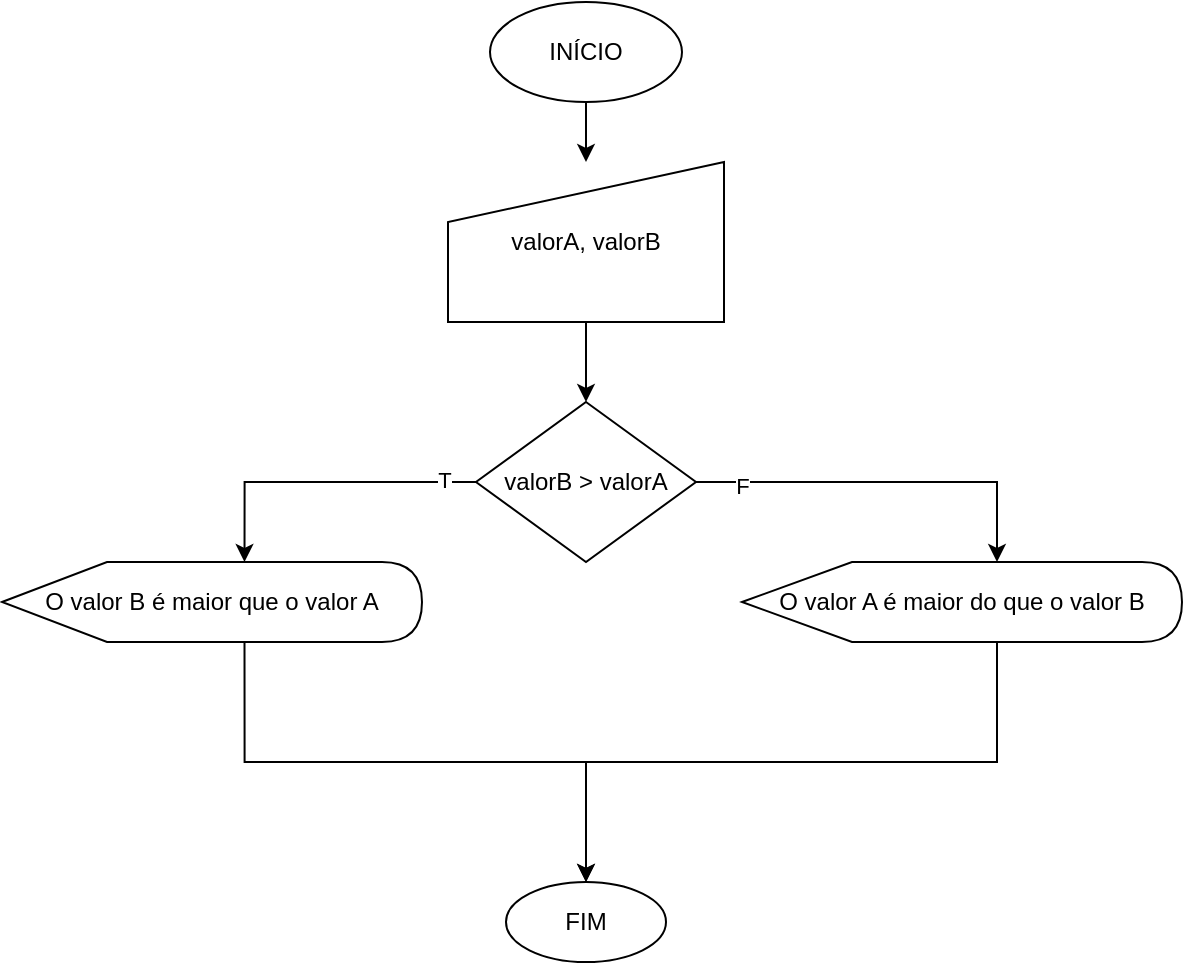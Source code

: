 <mxfile version="24.0.1" type="onedrive" pages="5">
  <diagram name="Ex01" id="ompJPNUv6Yj0cxkzzG8E">
    <mxGraphModel grid="1" page="1" gridSize="10" guides="1" tooltips="1" connect="1" arrows="1" fold="1" pageScale="1" pageWidth="827" pageHeight="1169" math="0" shadow="0">
      <root>
        <mxCell id="0" />
        <mxCell id="1" parent="0" />
        <mxCell id="v1SzRNTXNM5yOrIAD2SE-3" value="" style="edgeStyle=orthogonalEdgeStyle;rounded=0;orthogonalLoop=1;jettySize=auto;html=1;" edge="1" parent="1" source="v1SzRNTXNM5yOrIAD2SE-1" target="v1SzRNTXNM5yOrIAD2SE-2">
          <mxGeometry relative="1" as="geometry" />
        </mxCell>
        <mxCell id="v1SzRNTXNM5yOrIAD2SE-1" value="INÍCIO" style="ellipse;whiteSpace=wrap;html=1;" vertex="1" parent="1">
          <mxGeometry x="354" y="120" width="96" height="50" as="geometry" />
        </mxCell>
        <mxCell id="v1SzRNTXNM5yOrIAD2SE-5" value="" style="edgeStyle=orthogonalEdgeStyle;rounded=0;orthogonalLoop=1;jettySize=auto;html=1;" edge="1" parent="1" source="v1SzRNTXNM5yOrIAD2SE-2" target="v1SzRNTXNM5yOrIAD2SE-4">
          <mxGeometry relative="1" as="geometry" />
        </mxCell>
        <mxCell id="v1SzRNTXNM5yOrIAD2SE-2" value="valorA, valorB" style="shape=manualInput;whiteSpace=wrap;html=1;" vertex="1" parent="1">
          <mxGeometry x="333" y="200" width="138" height="80" as="geometry" />
        </mxCell>
        <mxCell id="v1SzRNTXNM5yOrIAD2SE-4" value="valorB &amp;gt; valorA" style="rhombus;whiteSpace=wrap;html=1;" vertex="1" parent="1">
          <mxGeometry x="347" y="320" width="110" height="80" as="geometry" />
        </mxCell>
        <mxCell id="v1SzRNTXNM5yOrIAD2SE-14" style="edgeStyle=orthogonalEdgeStyle;rounded=0;orthogonalLoop=1;jettySize=auto;html=1;entryX=0.5;entryY=0;entryDx=0;entryDy=0;exitX=0;exitY=0;exitDx=121.25;exitDy=40;exitPerimeter=0;" edge="1" parent="1" source="v1SzRNTXNM5yOrIAD2SE-6" target="v1SzRNTXNM5yOrIAD2SE-13">
          <mxGeometry relative="1" as="geometry" />
        </mxCell>
        <mxCell id="v1SzRNTXNM5yOrIAD2SE-6" value="O valor B é maior que o valor A" style="shape=display;whiteSpace=wrap;html=1;" vertex="1" parent="1">
          <mxGeometry x="110" y="400" width="210" height="40" as="geometry" />
        </mxCell>
        <mxCell id="v1SzRNTXNM5yOrIAD2SE-7" style="edgeStyle=orthogonalEdgeStyle;rounded=0;orthogonalLoop=1;jettySize=auto;html=1;entryX=0;entryY=0;entryDx=121.25;entryDy=0;entryPerimeter=0;" edge="1" parent="1" source="v1SzRNTXNM5yOrIAD2SE-4" target="v1SzRNTXNM5yOrIAD2SE-6">
          <mxGeometry relative="1" as="geometry" />
        </mxCell>
        <mxCell id="v1SzRNTXNM5yOrIAD2SE-10" value="T" style="edgeLabel;html=1;align=center;verticalAlign=middle;resizable=0;points=[];" connectable="0" vertex="1" parent="v1SzRNTXNM5yOrIAD2SE-7">
          <mxGeometry x="-0.788" y="-1" relative="1" as="geometry">
            <mxPoint as="offset" />
          </mxGeometry>
        </mxCell>
        <mxCell id="v1SzRNTXNM5yOrIAD2SE-15" style="edgeStyle=orthogonalEdgeStyle;rounded=0;orthogonalLoop=1;jettySize=auto;html=1;entryX=0.5;entryY=0;entryDx=0;entryDy=0;exitX=0;exitY=0;exitDx=127.5;exitDy=40;exitPerimeter=0;" edge="1" parent="1" source="v1SzRNTXNM5yOrIAD2SE-8" target="v1SzRNTXNM5yOrIAD2SE-13">
          <mxGeometry relative="1" as="geometry" />
        </mxCell>
        <mxCell id="v1SzRNTXNM5yOrIAD2SE-8" value="O valor A é maior do que o valor B" style="shape=display;whiteSpace=wrap;html=1;" vertex="1" parent="1">
          <mxGeometry x="480" y="400" width="220" height="40" as="geometry" />
        </mxCell>
        <mxCell id="v1SzRNTXNM5yOrIAD2SE-9" style="edgeStyle=orthogonalEdgeStyle;rounded=0;orthogonalLoop=1;jettySize=auto;html=1;entryX=0;entryY=0;entryDx=127.5;entryDy=0;entryPerimeter=0;" edge="1" parent="1" source="v1SzRNTXNM5yOrIAD2SE-4" target="v1SzRNTXNM5yOrIAD2SE-8">
          <mxGeometry relative="1" as="geometry" />
        </mxCell>
        <mxCell id="v1SzRNTXNM5yOrIAD2SE-11" value="F" style="edgeLabel;html=1;align=center;verticalAlign=middle;resizable=0;points=[];" connectable="0" vertex="1" parent="v1SzRNTXNM5yOrIAD2SE-9">
          <mxGeometry x="-0.763" y="-2" relative="1" as="geometry">
            <mxPoint as="offset" />
          </mxGeometry>
        </mxCell>
        <mxCell id="v1SzRNTXNM5yOrIAD2SE-13" value="FIM" style="ellipse;whiteSpace=wrap;html=1;" vertex="1" parent="1">
          <mxGeometry x="362" y="560" width="80" height="40" as="geometry" />
        </mxCell>
      </root>
    </mxGraphModel>
  </diagram>
  <diagram id="DvIzqlU8X6ACfhX54A7f" name="Ex02">
    <mxGraphModel grid="1" page="1" gridSize="10" guides="1" tooltips="1" connect="1" arrows="1" fold="1" pageScale="1" pageWidth="827" pageHeight="1169" math="0" shadow="0">
      <root>
        <mxCell id="0" />
        <mxCell id="1" parent="0" />
        <mxCell id="YdrAUMELVdh00fZk9ouQ-3" value="" style="edgeStyle=orthogonalEdgeStyle;rounded=0;orthogonalLoop=1;jettySize=auto;html=1;" edge="1" parent="1" source="YdrAUMELVdh00fZk9ouQ-1" target="YdrAUMELVdh00fZk9ouQ-2">
          <mxGeometry relative="1" as="geometry" />
        </mxCell>
        <mxCell id="YdrAUMELVdh00fZk9ouQ-1" value="INÍCIO" style="ellipse;whiteSpace=wrap;html=1;" vertex="1" parent="1">
          <mxGeometry x="380" y="70" width="120" height="60" as="geometry" />
        </mxCell>
        <mxCell id="YdrAUMELVdh00fZk9ouQ-5" value="" style="edgeStyle=orthogonalEdgeStyle;rounded=0;orthogonalLoop=1;jettySize=auto;html=1;" edge="1" parent="1" source="YdrAUMELVdh00fZk9ouQ-2" target="YdrAUMELVdh00fZk9ouQ-4">
          <mxGeometry relative="1" as="geometry" />
        </mxCell>
        <mxCell id="YdrAUMELVdh00fZk9ouQ-2" value="valorA, valorB" style="shape=manualInput;whiteSpace=wrap;html=1;" vertex="1" parent="1">
          <mxGeometry x="385" y="170" width="110" height="70" as="geometry" />
        </mxCell>
        <mxCell id="U0UVAD2ChJxNcUK-KdUf-2" style="edgeStyle=orthogonalEdgeStyle;rounded=0;orthogonalLoop=1;jettySize=auto;html=1;entryX=0.5;entryY=0;entryDx=0;entryDy=0;" edge="1" parent="1" source="YdrAUMELVdh00fZk9ouQ-4" target="U0UVAD2ChJxNcUK-KdUf-1">
          <mxGeometry relative="1" as="geometry" />
        </mxCell>
        <mxCell id="U0UVAD2ChJxNcUK-KdUf-3" value="T" style="edgeLabel;html=1;align=center;verticalAlign=middle;resizable=0;points=[];" connectable="0" vertex="1" parent="U0UVAD2ChJxNcUK-KdUf-2">
          <mxGeometry x="-0.618" relative="1" as="geometry">
            <mxPoint x="15" as="offset" />
          </mxGeometry>
        </mxCell>
        <mxCell id="YdrAUMELVdh00fZk9ouQ-4" value="valorB % 3 == 0" style="rhombus;whiteSpace=wrap;html=1;" vertex="1" parent="1">
          <mxGeometry x="380" y="270" width="120" height="80" as="geometry" />
        </mxCell>
        <mxCell id="U0UVAD2ChJxNcUK-KdUf-6" value="" style="edgeStyle=orthogonalEdgeStyle;rounded=0;orthogonalLoop=1;jettySize=auto;html=1;" edge="1" parent="1" source="U0UVAD2ChJxNcUK-KdUf-1" target="U0UVAD2ChJxNcUK-KdUf-5">
          <mxGeometry relative="1" as="geometry" />
        </mxCell>
        <mxCell id="U0UVAD2ChJxNcUK-KdUf-1" value="soma = valorA + valorB" style="whiteSpace=wrap;html=1;" vertex="1" parent="1">
          <mxGeometry x="240" y="360" width="130" height="60" as="geometry" />
        </mxCell>
        <mxCell id="U0UVAD2ChJxNcUK-KdUf-8" value="" style="edgeStyle=orthogonalEdgeStyle;rounded=0;orthogonalLoop=1;jettySize=auto;html=1;" edge="1" parent="1" source="U0UVAD2ChJxNcUK-KdUf-5" target="U0UVAD2ChJxNcUK-KdUf-7">
          <mxGeometry relative="1" as="geometry" />
        </mxCell>
        <mxCell id="U0UVAD2ChJxNcUK-KdUf-5" value="soma" style="shape=display;whiteSpace=wrap;html=1;" vertex="1" parent="1">
          <mxGeometry x="265" y="460" width="80" height="40" as="geometry" />
        </mxCell>
        <mxCell id="U0UVAD2ChJxNcUK-KdUf-7" value="FIM" style="ellipse;whiteSpace=wrap;html=1;" vertex="1" parent="1">
          <mxGeometry x="392" y="510" width="96" height="40" as="geometry" />
        </mxCell>
        <mxCell id="U0UVAD2ChJxNcUK-KdUf-13" style="edgeStyle=orthogonalEdgeStyle;rounded=0;orthogonalLoop=1;jettySize=auto;html=1;entryX=0.5;entryY=0;entryDx=0;entryDy=0;exitX=0;exitY=0;exitDx=96.25;exitDy=40;exitPerimeter=0;" edge="1" parent="1" source="U0UVAD2ChJxNcUK-KdUf-10" target="U0UVAD2ChJxNcUK-KdUf-7">
          <mxGeometry relative="1" as="geometry">
            <Array as="points">
              <mxPoint x="606" y="480" />
              <mxPoint x="440" y="480" />
            </Array>
          </mxGeometry>
        </mxCell>
        <mxCell id="U0UVAD2ChJxNcUK-KdUf-10" value="Não é uma entrada válida" style="shape=display;whiteSpace=wrap;html=1;" vertex="1" parent="1">
          <mxGeometry x="510" y="370" width="170" height="40" as="geometry" />
        </mxCell>
        <mxCell id="U0UVAD2ChJxNcUK-KdUf-12" style="edgeStyle=orthogonalEdgeStyle;rounded=0;orthogonalLoop=1;jettySize=auto;html=1;entryX=0;entryY=0;entryDx=96.25;entryDy=0;entryPerimeter=0;" edge="1" parent="1" source="YdrAUMELVdh00fZk9ouQ-4" target="U0UVAD2ChJxNcUK-KdUf-10">
          <mxGeometry relative="1" as="geometry" />
        </mxCell>
        <mxCell id="U0UVAD2ChJxNcUK-KdUf-14" value="F" style="edgeLabel;html=1;align=center;verticalAlign=middle;resizable=0;points=[];" connectable="0" vertex="1" parent="U0UVAD2ChJxNcUK-KdUf-12">
          <mxGeometry x="-0.791" y="2" relative="1" as="geometry">
            <mxPoint y="2" as="offset" />
          </mxGeometry>
        </mxCell>
      </root>
    </mxGraphModel>
  </diagram>
  <diagram id="QwgpX0HgZD3S9FcMll1R" name="Ex04">
    <mxGraphModel grid="1" page="1" gridSize="10" guides="1" tooltips="1" connect="1" arrows="1" fold="1" pageScale="1" pageWidth="827" pageHeight="1169" math="0" shadow="0">
      <root>
        <mxCell id="0" />
        <mxCell id="1" parent="0" />
        <mxCell id="NhromhWkj4c4R5MLrM26-3" value="" style="edgeStyle=orthogonalEdgeStyle;rounded=0;orthogonalLoop=1;jettySize=auto;html=1;" edge="1" parent="1" source="NhromhWkj4c4R5MLrM26-1" target="NhromhWkj4c4R5MLrM26-2">
          <mxGeometry relative="1" as="geometry" />
        </mxCell>
        <mxCell id="NhromhWkj4c4R5MLrM26-1" value="INÍCIO" style="ellipse;whiteSpace=wrap;html=1;" vertex="1" parent="1">
          <mxGeometry x="310" y="120" width="100" height="50" as="geometry" />
        </mxCell>
        <mxCell id="NhromhWkj4c4R5MLrM26-5" value="" style="edgeStyle=orthogonalEdgeStyle;rounded=0;orthogonalLoop=1;jettySize=auto;html=1;" edge="1" parent="1" source="NhromhWkj4c4R5MLrM26-2" target="NhromhWkj4c4R5MLrM26-4">
          <mxGeometry relative="1" as="geometry" />
        </mxCell>
        <mxCell id="NhromhWkj4c4R5MLrM26-2" value="A, B, C" style="shape=manualInput;whiteSpace=wrap;html=1;" vertex="1" parent="1">
          <mxGeometry x="320" y="200" width="80" height="70" as="geometry" />
        </mxCell>
        <mxCell id="NhromhWkj4c4R5MLrM26-7" style="edgeStyle=orthogonalEdgeStyle;rounded=0;orthogonalLoop=1;jettySize=auto;html=1;" edge="1" parent="1" source="NhromhWkj4c4R5MLrM26-4" target="NhromhWkj4c4R5MLrM26-6">
          <mxGeometry relative="1" as="geometry" />
        </mxCell>
        <mxCell id="NhromhWkj4c4R5MLrM26-4" value="delta = B**2 - 4 * a * c" style="whiteSpace=wrap;html=1;" vertex="1" parent="1">
          <mxGeometry x="295" y="300" width="130" height="40" as="geometry" />
        </mxCell>
        <mxCell id="NhromhWkj4c4R5MLrM26-12" style="edgeStyle=orthogonalEdgeStyle;rounded=0;orthogonalLoop=1;jettySize=auto;html=1;entryX=0.5;entryY=0;entryDx=0;entryDy=0;" edge="1" parent="1" source="NhromhWkj4c4R5MLrM26-6" target="NhromhWkj4c4R5MLrM26-11">
          <mxGeometry relative="1" as="geometry" />
        </mxCell>
        <mxCell id="NhromhWkj4c4R5MLrM26-13" value="T" style="edgeLabel;html=1;align=center;verticalAlign=middle;resizable=0;points=[];" connectable="0" vertex="1" parent="NhromhWkj4c4R5MLrM26-12">
          <mxGeometry x="-0.741" y="-1" relative="1" as="geometry">
            <mxPoint as="offset" />
          </mxGeometry>
        </mxCell>
        <mxCell id="NhromhWkj4c4R5MLrM26-6" value="delta &amp;gt;= 0 ?" style="rhombus;whiteSpace=wrap;html=1;" vertex="1" parent="1">
          <mxGeometry x="320" y="370" width="80" height="50" as="geometry" />
        </mxCell>
        <mxCell id="NhromhWkj4c4R5MLrM26-17" style="edgeStyle=orthogonalEdgeStyle;rounded=0;orthogonalLoop=1;jettySize=auto;html=1;entryX=0.5;entryY=0;entryDx=0;entryDy=0;exitX=0;exitY=0;exitDx=50;exitDy=50;exitPerimeter=0;" edge="1" parent="1" source="NhromhWkj4c4R5MLrM26-8" target="NhromhWkj4c4R5MLrM26-16">
          <mxGeometry relative="1" as="geometry">
            <Array as="points">
              <mxPoint x="210" y="590" />
              <mxPoint x="400" y="590" />
            </Array>
          </mxGeometry>
        </mxCell>
        <mxCell id="NhromhWkj4c4R5MLrM26-8" value="Não existem raízes reais." style="shape=display;whiteSpace=wrap;html=1;" vertex="1" parent="1">
          <mxGeometry x="160" y="440" width="100" height="50" as="geometry" />
        </mxCell>
        <mxCell id="NhromhWkj4c4R5MLrM26-9" style="edgeStyle=orthogonalEdgeStyle;rounded=0;orthogonalLoop=1;jettySize=auto;html=1;entryX=0;entryY=0;entryDx=40;entryDy=0;entryPerimeter=0;" edge="1" parent="1" source="NhromhWkj4c4R5MLrM26-6" target="NhromhWkj4c4R5MLrM26-8">
          <mxGeometry relative="1" as="geometry" />
        </mxCell>
        <mxCell id="NhromhWkj4c4R5MLrM26-10" value="F" style="edgeLabel;html=1;align=center;verticalAlign=middle;resizable=0;points=[];fontStyle=0" connectable="0" vertex="1" parent="NhromhWkj4c4R5MLrM26-9">
          <mxGeometry x="-0.866" y="1" relative="1" as="geometry">
            <mxPoint as="offset" />
          </mxGeometry>
        </mxCell>
        <mxCell id="NhromhWkj4c4R5MLrM26-11" value="raiz1 = (-b + raiz(delta)) / (2 * a)&lt;div&gt;&lt;br&gt;&lt;/div&gt;&lt;div&gt;raiz2 = (-b - raiz(delta)) / (2 * a)&lt;br&gt;&lt;/div&gt;" style="whiteSpace=wrap;html=1;" vertex="1" parent="1">
          <mxGeometry x="450" y="430" width="190" height="60" as="geometry" />
        </mxCell>
        <mxCell id="NhromhWkj4c4R5MLrM26-18" style="edgeStyle=orthogonalEdgeStyle;rounded=0;orthogonalLoop=1;jettySize=auto;html=1;entryX=0.5;entryY=0;entryDx=0;entryDy=0;exitX=0;exitY=0;exitDx=50;exitDy=50;exitPerimeter=0;" edge="1" parent="1" source="NhromhWkj4c4R5MLrM26-14" target="NhromhWkj4c4R5MLrM26-16">
          <mxGeometry relative="1" as="geometry" />
        </mxCell>
        <mxCell id="NhromhWkj4c4R5MLrM26-14" value="As raízes são &lt;b&gt;raiz1&lt;/b&gt;&amp;nbsp;e &lt;b&gt;raiz2&lt;/b&gt;." style="shape=display;whiteSpace=wrap;html=1;" vertex="1" parent="1">
          <mxGeometry x="495" y="520" width="100" height="50" as="geometry" />
        </mxCell>
        <mxCell id="NhromhWkj4c4R5MLrM26-15" style="edgeStyle=orthogonalEdgeStyle;rounded=0;orthogonalLoop=1;jettySize=auto;html=1;entryX=0;entryY=0;entryDx=50;entryDy=0;entryPerimeter=0;" edge="1" parent="1" source="NhromhWkj4c4R5MLrM26-11" target="NhromhWkj4c4R5MLrM26-14">
          <mxGeometry relative="1" as="geometry" />
        </mxCell>
        <mxCell id="NhromhWkj4c4R5MLrM26-16" value="FIM" style="ellipse;whiteSpace=wrap;html=1;" vertex="1" parent="1">
          <mxGeometry x="350" y="610" width="100" height="50" as="geometry" />
        </mxCell>
      </root>
    </mxGraphModel>
  </diagram>
  <diagram id="Jg9aXhfIFhbznWPOZfGf" name="Ex05">
    <mxGraphModel grid="1" page="1" gridSize="10" guides="1" tooltips="1" connect="1" arrows="1" fold="1" pageScale="1" pageWidth="827" pageHeight="1169" math="0" shadow="0">
      <root>
        <mxCell id="0" />
        <mxCell id="1" parent="0" />
        <mxCell id="fZ5UGnfmdEAfMLnaU3eY-3" value="" style="edgeStyle=orthogonalEdgeStyle;rounded=0;orthogonalLoop=1;jettySize=auto;html=1;" edge="1" parent="1" source="fZ5UGnfmdEAfMLnaU3eY-1" target="fZ5UGnfmdEAfMLnaU3eY-2">
          <mxGeometry relative="1" as="geometry" />
        </mxCell>
        <mxCell id="fZ5UGnfmdEAfMLnaU3eY-1" value="INÍCIO" style="ellipse;whiteSpace=wrap;html=1;" vertex="1" parent="1">
          <mxGeometry x="359" y="130" width="110" height="60" as="geometry" />
        </mxCell>
        <mxCell id="fZ5UGnfmdEAfMLnaU3eY-7" value="" style="edgeStyle=orthogonalEdgeStyle;rounded=0;orthogonalLoop=1;jettySize=auto;html=1;" edge="1" parent="1" source="fZ5UGnfmdEAfMLnaU3eY-2" target="fZ5UGnfmdEAfMLnaU3eY-6">
          <mxGeometry relative="1" as="geometry" />
        </mxCell>
        <mxCell id="fZ5UGnfmdEAfMLnaU3eY-2" value="idade" style="shape=manualInput;whiteSpace=wrap;html=1;" vertex="1" parent="1">
          <mxGeometry x="374" y="220" width="80" height="60" as="geometry" />
        </mxCell>
        <mxCell id="fZ5UGnfmdEAfMLnaU3eY-9" style="edgeStyle=orthogonalEdgeStyle;rounded=0;orthogonalLoop=1;jettySize=auto;html=1;entryX=0;entryY=0;entryDx=74.375;entryDy=0;entryPerimeter=0;exitX=0;exitY=0.5;exitDx=0;exitDy=0;" edge="1" parent="1" source="fZ5UGnfmdEAfMLnaU3eY-6" target="fZ5UGnfmdEAfMLnaU3eY-11">
          <mxGeometry relative="1" as="geometry">
            <mxPoint x="310" y="400" as="targetPoint" />
          </mxGeometry>
        </mxCell>
        <mxCell id="fZ5UGnfmdEAfMLnaU3eY-10" value="T" style="edgeLabel;html=1;align=center;verticalAlign=middle;resizable=0;points=[];" connectable="0" vertex="1" parent="fZ5UGnfmdEAfMLnaU3eY-9">
          <mxGeometry x="-0.732" relative="1" as="geometry">
            <mxPoint as="offset" />
          </mxGeometry>
        </mxCell>
        <mxCell id="fZ5UGnfmdEAfMLnaU3eY-13" style="edgeStyle=orthogonalEdgeStyle;rounded=0;orthogonalLoop=1;jettySize=auto;html=1;entryX=0.5;entryY=0;entryDx=0;entryDy=0;" edge="1" parent="1" source="fZ5UGnfmdEAfMLnaU3eY-6" target="fZ5UGnfmdEAfMLnaU3eY-12">
          <mxGeometry relative="1" as="geometry" />
        </mxCell>
        <mxCell id="fZ5UGnfmdEAfMLnaU3eY-14" value="F" style="edgeLabel;html=1;align=center;verticalAlign=middle;resizable=0;points=[];" connectable="0" vertex="1" parent="fZ5UGnfmdEAfMLnaU3eY-13">
          <mxGeometry x="-0.719" y="3" relative="1" as="geometry">
            <mxPoint x="-3" y="3" as="offset" />
          </mxGeometry>
        </mxCell>
        <mxCell id="fZ5UGnfmdEAfMLnaU3eY-6" value="idade &amp;lt; 5" style="rhombus;whiteSpace=wrap;html=1;" vertex="1" parent="1">
          <mxGeometry x="374" y="310" width="80" height="60" as="geometry" />
        </mxCell>
        <mxCell id="Bxxr2goczsJtoY8YfREb-17" style="edgeStyle=orthogonalEdgeStyle;rounded=0;orthogonalLoop=1;jettySize=auto;html=1;entryX=0.5;entryY=0;entryDx=0;entryDy=0;" edge="1" parent="1" source="fZ5UGnfmdEAfMLnaU3eY-11" target="Bxxr2goczsJtoY8YfREb-16">
          <mxGeometry relative="1" as="geometry" />
        </mxCell>
        <mxCell id="fZ5UGnfmdEAfMLnaU3eY-11" value="A idade mínima para participar do esporte é 5 anos!" style="shape=display;whiteSpace=wrap;html=1;" vertex="1" parent="1">
          <mxGeometry x="210" y="400" width="151" height="80" as="geometry" />
        </mxCell>
        <mxCell id="fZ5UGnfmdEAfMLnaU3eY-16" style="edgeStyle=orthogonalEdgeStyle;rounded=0;orthogonalLoop=1;jettySize=auto;html=1;entryX=0.5;entryY=0;entryDx=0;entryDy=0;" edge="1" parent="1" source="fZ5UGnfmdEAfMLnaU3eY-12" target="fZ5UGnfmdEAfMLnaU3eY-15">
          <mxGeometry relative="1" as="geometry" />
        </mxCell>
        <mxCell id="fZ5UGnfmdEAfMLnaU3eY-21" value="T" style="edgeLabel;html=1;align=center;verticalAlign=middle;resizable=0;points=[];" connectable="0" vertex="1" parent="fZ5UGnfmdEAfMLnaU3eY-16">
          <mxGeometry x="-0.669" y="1" relative="1" as="geometry">
            <mxPoint as="offset" />
          </mxGeometry>
        </mxCell>
        <mxCell id="fZ5UGnfmdEAfMLnaU3eY-18" style="edgeStyle=orthogonalEdgeStyle;rounded=0;orthogonalLoop=1;jettySize=auto;html=1;entryX=0.5;entryY=0;entryDx=0;entryDy=0;exitX=1;exitY=0.5;exitDx=0;exitDy=0;" edge="1" parent="1" source="fZ5UGnfmdEAfMLnaU3eY-12" target="fZ5UGnfmdEAfMLnaU3eY-17">
          <mxGeometry relative="1" as="geometry" />
        </mxCell>
        <mxCell id="fZ5UGnfmdEAfMLnaU3eY-22" value="F" style="edgeLabel;html=1;align=center;verticalAlign=middle;resizable=0;points=[];" connectable="0" vertex="1" parent="fZ5UGnfmdEAfMLnaU3eY-18">
          <mxGeometry x="-0.737" y="-1" relative="1" as="geometry">
            <mxPoint as="offset" />
          </mxGeometry>
        </mxCell>
        <mxCell id="fZ5UGnfmdEAfMLnaU3eY-12" value="idade &amp;lt;= 7" style="rhombus;whiteSpace=wrap;html=1;" vertex="1" parent="1">
          <mxGeometry x="520" y="400" width="80" height="80" as="geometry" />
        </mxCell>
        <mxCell id="fZ5UGnfmdEAfMLnaU3eY-15" value="categoria = infantil A" style="rounded=0;whiteSpace=wrap;html=1;" vertex="1" parent="1">
          <mxGeometry x="390" y="480" width="120" height="40" as="geometry" />
        </mxCell>
        <mxCell id="fZ5UGnfmdEAfMLnaU3eY-20" style="edgeStyle=orthogonalEdgeStyle;rounded=0;orthogonalLoop=1;jettySize=auto;html=1;entryX=0.5;entryY=0;entryDx=0;entryDy=0;exitX=0;exitY=0.5;exitDx=0;exitDy=0;" edge="1" parent="1" source="fZ5UGnfmdEAfMLnaU3eY-17" target="fZ5UGnfmdEAfMLnaU3eY-19">
          <mxGeometry relative="1" as="geometry" />
        </mxCell>
        <mxCell id="fZ5UGnfmdEAfMLnaU3eY-23" value="T" style="edgeLabel;html=1;align=center;verticalAlign=middle;resizable=0;points=[];" connectable="0" vertex="1" parent="fZ5UGnfmdEAfMLnaU3eY-20">
          <mxGeometry x="-0.635" relative="1" as="geometry">
            <mxPoint as="offset" />
          </mxGeometry>
        </mxCell>
        <mxCell id="fZ5UGnfmdEAfMLnaU3eY-26" style="edgeStyle=orthogonalEdgeStyle;rounded=0;orthogonalLoop=1;jettySize=auto;html=1;entryX=0.5;entryY=0;entryDx=0;entryDy=0;exitX=1;exitY=0.5;exitDx=0;exitDy=0;" edge="1" parent="1" source="fZ5UGnfmdEAfMLnaU3eY-17" target="fZ5UGnfmdEAfMLnaU3eY-25">
          <mxGeometry relative="1" as="geometry" />
        </mxCell>
        <mxCell id="fZ5UGnfmdEAfMLnaU3eY-27" value="F" style="edgeLabel;html=1;align=center;verticalAlign=middle;resizable=0;points=[];" connectable="0" vertex="1" parent="fZ5UGnfmdEAfMLnaU3eY-26">
          <mxGeometry x="-0.695" y="2" relative="1" as="geometry">
            <mxPoint as="offset" />
          </mxGeometry>
        </mxCell>
        <mxCell id="fZ5UGnfmdEAfMLnaU3eY-17" value="idade &amp;lt;= 10" style="rhombus;whiteSpace=wrap;html=1;" vertex="1" parent="1">
          <mxGeometry x="600" y="480" width="80" height="80" as="geometry" />
        </mxCell>
        <mxCell id="fZ5UGnfmdEAfMLnaU3eY-19" value="categoria = infantil B" style="whiteSpace=wrap;html=1;" vertex="1" parent="1">
          <mxGeometry x="480" y="560" width="120" height="40" as="geometry" />
        </mxCell>
        <mxCell id="fZ5UGnfmdEAfMLnaU3eY-29" style="edgeStyle=orthogonalEdgeStyle;rounded=0;orthogonalLoop=1;jettySize=auto;html=1;entryX=0.5;entryY=0;entryDx=0;entryDy=0;exitX=0;exitY=0.5;exitDx=0;exitDy=0;" edge="1" parent="1" source="fZ5UGnfmdEAfMLnaU3eY-25" target="fZ5UGnfmdEAfMLnaU3eY-28">
          <mxGeometry relative="1" as="geometry" />
        </mxCell>
        <mxCell id="fZ5UGnfmdEAfMLnaU3eY-30" value="T" style="edgeLabel;html=1;align=center;verticalAlign=middle;resizable=0;points=[];" connectable="0" vertex="1" parent="fZ5UGnfmdEAfMLnaU3eY-29">
          <mxGeometry x="-0.707" y="1" relative="1" as="geometry">
            <mxPoint as="offset" />
          </mxGeometry>
        </mxCell>
        <mxCell id="fZ5UGnfmdEAfMLnaU3eY-32" style="edgeStyle=orthogonalEdgeStyle;rounded=0;orthogonalLoop=1;jettySize=auto;html=1;entryX=0.5;entryY=0;entryDx=0;entryDy=0;exitX=1;exitY=0.5;exitDx=0;exitDy=0;" edge="1" parent="1" source="fZ5UGnfmdEAfMLnaU3eY-25" target="fZ5UGnfmdEAfMLnaU3eY-31">
          <mxGeometry relative="1" as="geometry" />
        </mxCell>
        <mxCell id="fZ5UGnfmdEAfMLnaU3eY-33" value="F" style="edgeLabel;html=1;align=center;verticalAlign=middle;resizable=0;points=[];" connectable="0" vertex="1" parent="fZ5UGnfmdEAfMLnaU3eY-32">
          <mxGeometry x="-0.609" y="2" relative="1" as="geometry">
            <mxPoint y="2" as="offset" />
          </mxGeometry>
        </mxCell>
        <mxCell id="fZ5UGnfmdEAfMLnaU3eY-25" value="idade &amp;lt;= 13" style="rhombus;whiteSpace=wrap;html=1;" vertex="1" parent="1">
          <mxGeometry x="680" y="560" width="80" height="80" as="geometry" />
        </mxCell>
        <mxCell id="fZ5UGnfmdEAfMLnaU3eY-28" value="categoria = juvenil A" style="whiteSpace=wrap;html=1;" vertex="1" parent="1">
          <mxGeometry x="560" y="640" width="120" height="40" as="geometry" />
        </mxCell>
        <mxCell id="fZ5UGnfmdEAfMLnaU3eY-35" style="edgeStyle=orthogonalEdgeStyle;rounded=0;orthogonalLoop=1;jettySize=auto;html=1;entryX=0.5;entryY=0;entryDx=0;entryDy=0;exitX=0;exitY=0.5;exitDx=0;exitDy=0;" edge="1" parent="1" source="fZ5UGnfmdEAfMLnaU3eY-31" target="fZ5UGnfmdEAfMLnaU3eY-34">
          <mxGeometry relative="1" as="geometry" />
        </mxCell>
        <mxCell id="fZ5UGnfmdEAfMLnaU3eY-39" value="T" style="edgeLabel;html=1;align=center;verticalAlign=middle;resizable=0;points=[];" connectable="0" vertex="1" parent="fZ5UGnfmdEAfMLnaU3eY-35">
          <mxGeometry x="-0.633" y="-2" relative="1" as="geometry">
            <mxPoint x="8" y="2" as="offset" />
          </mxGeometry>
        </mxCell>
        <mxCell id="fZ5UGnfmdEAfMLnaU3eY-37" style="edgeStyle=orthogonalEdgeStyle;rounded=0;orthogonalLoop=1;jettySize=auto;html=1;exitX=1;exitY=0.5;exitDx=0;exitDy=0;entryX=0.5;entryY=0;entryDx=0;entryDy=0;" edge="1" parent="1" source="fZ5UGnfmdEAfMLnaU3eY-31" target="Bxxr2goczsJtoY8YfREb-1">
          <mxGeometry relative="1" as="geometry">
            <mxPoint x="880" y="720.0" as="targetPoint" />
          </mxGeometry>
        </mxCell>
        <mxCell id="fZ5UGnfmdEAfMLnaU3eY-40" value="F" style="edgeLabel;html=1;align=center;verticalAlign=middle;resizable=0;points=[];" connectable="0" vertex="1" parent="fZ5UGnfmdEAfMLnaU3eY-37">
          <mxGeometry x="-0.709" y="-1" relative="1" as="geometry">
            <mxPoint as="offset" />
          </mxGeometry>
        </mxCell>
        <mxCell id="fZ5UGnfmdEAfMLnaU3eY-31" value="idade &amp;lt;= 17" style="rhombus;whiteSpace=wrap;html=1;" vertex="1" parent="1">
          <mxGeometry x="760" y="640" width="80" height="80" as="geometry" />
        </mxCell>
        <mxCell id="fZ5UGnfmdEAfMLnaU3eY-34" value="categoria = juvenil B" style="whiteSpace=wrap;html=1;" vertex="1" parent="1">
          <mxGeometry x="640" y="720" width="120" height="40" as="geometry" />
        </mxCell>
        <mxCell id="Bxxr2goczsJtoY8YfREb-1" value="categoria = adultos" style="whiteSpace=wrap;html=1;" vertex="1" parent="1">
          <mxGeometry x="820" y="760" width="120" height="40" as="geometry" />
        </mxCell>
        <mxCell id="Bxxr2goczsJtoY8YfREb-18" style="edgeStyle=orthogonalEdgeStyle;rounded=0;orthogonalLoop=1;jettySize=auto;html=1;" edge="1" parent="1" source="Bxxr2goczsJtoY8YfREb-5" target="Bxxr2goczsJtoY8YfREb-16">
          <mxGeometry relative="1" as="geometry" />
        </mxCell>
        <mxCell id="Bxxr2goczsJtoY8YfREb-5" value="Você está na categoria &lt;b&gt;categoria&lt;/b&gt;." style="shape=display;whiteSpace=wrap;html=1;" vertex="1" parent="1">
          <mxGeometry x="400" y="850" width="180" height="40" as="geometry" />
        </mxCell>
        <mxCell id="Bxxr2goczsJtoY8YfREb-11" style="edgeStyle=orthogonalEdgeStyle;rounded=0;orthogonalLoop=1;jettySize=auto;html=1;entryX=0;entryY=0;entryDx=102.5;entryDy=0;entryPerimeter=0;" edge="1" parent="1" source="fZ5UGnfmdEAfMLnaU3eY-15" target="Bxxr2goczsJtoY8YfREb-5">
          <mxGeometry relative="1" as="geometry">
            <Array as="points">
              <mxPoint x="450" y="680" />
              <mxPoint x="503" y="680" />
            </Array>
          </mxGeometry>
        </mxCell>
        <mxCell id="Bxxr2goczsJtoY8YfREb-12" style="edgeStyle=orthogonalEdgeStyle;rounded=0;orthogonalLoop=1;jettySize=auto;html=1;entryX=0;entryY=0;entryDx=102.5;entryDy=0;entryPerimeter=0;" edge="1" parent="1" source="fZ5UGnfmdEAfMLnaU3eY-19" target="Bxxr2goczsJtoY8YfREb-5">
          <mxGeometry relative="1" as="geometry">
            <Array as="points">
              <mxPoint x="540" y="680" />
              <mxPoint x="503" y="680" />
            </Array>
          </mxGeometry>
        </mxCell>
        <mxCell id="Bxxr2goczsJtoY8YfREb-13" style="edgeStyle=orthogonalEdgeStyle;rounded=0;orthogonalLoop=1;jettySize=auto;html=1;entryX=0;entryY=0;entryDx=102.5;entryDy=0;entryPerimeter=0;" edge="1" parent="1" source="fZ5UGnfmdEAfMLnaU3eY-28" target="Bxxr2goczsJtoY8YfREb-5">
          <mxGeometry relative="1" as="geometry">
            <Array as="points">
              <mxPoint x="620" y="710" />
              <mxPoint x="503" y="710" />
            </Array>
          </mxGeometry>
        </mxCell>
        <mxCell id="Bxxr2goczsJtoY8YfREb-14" style="edgeStyle=orthogonalEdgeStyle;rounded=0;orthogonalLoop=1;jettySize=auto;html=1;entryX=0;entryY=0;entryDx=102.5;entryDy=0;entryPerimeter=0;" edge="1" parent="1" source="fZ5UGnfmdEAfMLnaU3eY-34" target="Bxxr2goczsJtoY8YfREb-5">
          <mxGeometry relative="1" as="geometry">
            <Array as="points">
              <mxPoint x="503" y="740" />
            </Array>
          </mxGeometry>
        </mxCell>
        <mxCell id="Bxxr2goczsJtoY8YfREb-15" style="edgeStyle=orthogonalEdgeStyle;rounded=0;orthogonalLoop=1;jettySize=auto;html=1;entryX=0;entryY=0;entryDx=102.5;entryDy=0;entryPerimeter=0;" edge="1" parent="1" source="Bxxr2goczsJtoY8YfREb-1" target="Bxxr2goczsJtoY8YfREb-5">
          <mxGeometry relative="1" as="geometry" />
        </mxCell>
        <mxCell id="Bxxr2goczsJtoY8YfREb-16" value="FIM" style="ellipse;whiteSpace=wrap;html=1;" vertex="1" parent="1">
          <mxGeometry x="225.5" y="900" width="120" height="50" as="geometry" />
        </mxCell>
      </root>
    </mxGraphModel>
  </diagram>
  <diagram id="ESPU9LJOc6A2P40v4ubT" name="Ex06">
    <mxGraphModel grid="1" page="1" gridSize="10" guides="1" tooltips="1" connect="1" arrows="1" fold="1" pageScale="1" pageWidth="827" pageHeight="1169" math="0" shadow="0">
      <root>
        <mxCell id="0" />
        <mxCell id="1" parent="0" />
        <mxCell id="5sIoySORUbC_K1vfk3ds-4" value="" style="edgeStyle=orthogonalEdgeStyle;rounded=0;orthogonalLoop=1;jettySize=auto;html=1;" edge="1" parent="1" source="5sIoySORUbC_K1vfk3ds-1" target="5sIoySORUbC_K1vfk3ds-3">
          <mxGeometry relative="1" as="geometry" />
        </mxCell>
        <mxCell id="5sIoySORUbC_K1vfk3ds-1" value="INÍCIO&amp;nbsp;" style="ellipse;whiteSpace=wrap;html=1;" vertex="1" parent="1">
          <mxGeometry x="400" y="200" width="80" height="40" as="geometry" />
        </mxCell>
        <mxCell id="5sIoySORUbC_K1vfk3ds-6" value="" style="edgeStyle=orthogonalEdgeStyle;rounded=0;orthogonalLoop=1;jettySize=auto;html=1;" edge="1" parent="1" source="5sIoySORUbC_K1vfk3ds-3" target="5sIoySORUbC_K1vfk3ds-5">
          <mxGeometry relative="1" as="geometry" />
        </mxCell>
        <mxCell id="5sIoySORUbC_K1vfk3ds-3" value="salario_atual, codigo_cargo" style="shape=manualInput;whiteSpace=wrap;html=1;" vertex="1" parent="1">
          <mxGeometry x="400" y="280" width="80" height="80" as="geometry" />
        </mxCell>
        <mxCell id="5sIoySORUbC_K1vfk3ds-8" style="edgeStyle=orthogonalEdgeStyle;rounded=0;orthogonalLoop=1;jettySize=auto;html=1;entryX=1;entryY=0.5;entryDx=0;entryDy=0;" edge="1" parent="1" source="5sIoySORUbC_K1vfk3ds-5" target="5sIoySORUbC_K1vfk3ds-7">
          <mxGeometry relative="1" as="geometry" />
        </mxCell>
        <mxCell id="5sIoySORUbC_K1vfk3ds-9" value="T" style="edgeLabel;html=1;align=center;verticalAlign=middle;resizable=0;points=[];" connectable="0" vertex="1" parent="5sIoySORUbC_K1vfk3ds-8">
          <mxGeometry x="-0.064" y="-1" relative="1" as="geometry">
            <mxPoint as="offset" />
          </mxGeometry>
        </mxCell>
        <mxCell id="5sIoySORUbC_K1vfk3ds-11" style="edgeStyle=orthogonalEdgeStyle;rounded=0;orthogonalLoop=1;jettySize=auto;html=1;entryX=0.5;entryY=0;entryDx=0;entryDy=0;exitX=1;exitY=0.5;exitDx=0;exitDy=0;" edge="1" parent="1" source="5sIoySORUbC_K1vfk3ds-5" target="5sIoySORUbC_K1vfk3ds-10">
          <mxGeometry relative="1" as="geometry" />
        </mxCell>
        <mxCell id="5sIoySORUbC_K1vfk3ds-12" value="F" style="edgeLabel;html=1;align=center;verticalAlign=middle;resizable=0;points=[];" connectable="0" vertex="1" parent="5sIoySORUbC_K1vfk3ds-11">
          <mxGeometry x="-0.622" relative="1" as="geometry">
            <mxPoint as="offset" />
          </mxGeometry>
        </mxCell>
        <mxCell id="5sIoySORUbC_K1vfk3ds-5" value="codigo_cargo == 310" style="rhombus;whiteSpace=wrap;html=1;" vertex="1" parent="1">
          <mxGeometry x="367.5" y="400" width="145" height="80" as="geometry" />
        </mxCell>
        <mxCell id="5sIoySORUbC_K1vfk3ds-26" style="edgeStyle=orthogonalEdgeStyle;rounded=0;orthogonalLoop=1;jettySize=auto;html=1;entryX=0.5;entryY=0;entryDx=0;entryDy=0;" edge="1" parent="1" source="5sIoySORUbC_K1vfk3ds-7" target="5sIoySORUbC_K1vfk3ds-25">
          <mxGeometry relative="1" as="geometry">
            <Array as="points">
              <mxPoint x="270" y="550" />
              <mxPoint x="342" y="550" />
            </Array>
          </mxGeometry>
        </mxCell>
        <mxCell id="5sIoySORUbC_K1vfk3ds-7" value="aumento = 5" style="whiteSpace=wrap;html=1;" vertex="1" parent="1">
          <mxGeometry x="220" y="425" width="100" height="30" as="geometry" />
        </mxCell>
        <mxCell id="5sIoySORUbC_K1vfk3ds-14" style="edgeStyle=orthogonalEdgeStyle;rounded=0;orthogonalLoop=1;jettySize=auto;html=1;" edge="1" parent="1" source="5sIoySORUbC_K1vfk3ds-10" target="5sIoySORUbC_K1vfk3ds-13">
          <mxGeometry relative="1" as="geometry" />
        </mxCell>
        <mxCell id="5sIoySORUbC_K1vfk3ds-15" value="T" style="edgeLabel;html=1;align=center;verticalAlign=middle;resizable=0;points=[];" connectable="0" vertex="1" parent="5sIoySORUbC_K1vfk3ds-14">
          <mxGeometry x="0.1" y="1" relative="1" as="geometry">
            <mxPoint y="-1" as="offset" />
          </mxGeometry>
        </mxCell>
        <mxCell id="5sIoySORUbC_K1vfk3ds-18" style="edgeStyle=orthogonalEdgeStyle;rounded=0;orthogonalLoop=1;jettySize=auto;html=1;entryX=0.5;entryY=0;entryDx=0;entryDy=0;exitX=1;exitY=0.5;exitDx=0;exitDy=0;" edge="1" parent="1" source="5sIoySORUbC_K1vfk3ds-10" target="5sIoySORUbC_K1vfk3ds-16">
          <mxGeometry relative="1" as="geometry" />
        </mxCell>
        <mxCell id="5sIoySORUbC_K1vfk3ds-10" value="codigo_cargo == 456" style="rhombus;whiteSpace=wrap;html=1;" vertex="1" parent="1">
          <mxGeometry x="465" y="460" width="145" height="80" as="geometry" />
        </mxCell>
        <mxCell id="5sIoySORUbC_K1vfk3ds-28" style="edgeStyle=orthogonalEdgeStyle;rounded=0;orthogonalLoop=1;jettySize=auto;html=1;entryX=0.5;entryY=0;entryDx=0;entryDy=0;" edge="1" parent="1" source="5sIoySORUbC_K1vfk3ds-13" target="5sIoySORUbC_K1vfk3ds-25">
          <mxGeometry relative="1" as="geometry">
            <Array as="points">
              <mxPoint x="380" y="550" />
              <mxPoint x="342" y="550" />
            </Array>
          </mxGeometry>
        </mxCell>
        <mxCell id="5sIoySORUbC_K1vfk3ds-13" value="aumento = 7.5" style="whiteSpace=wrap;html=1;" vertex="1" parent="1">
          <mxGeometry x="330" y="485" width="100" height="30" as="geometry" />
        </mxCell>
        <mxCell id="5sIoySORUbC_K1vfk3ds-20" value="" style="edgeStyle=orthogonalEdgeStyle;rounded=0;orthogonalLoop=1;jettySize=auto;html=1;" edge="1" parent="1" source="5sIoySORUbC_K1vfk3ds-16" target="5sIoySORUbC_K1vfk3ds-19">
          <mxGeometry relative="1" as="geometry" />
        </mxCell>
        <mxCell id="5sIoySORUbC_K1vfk3ds-21" value="T" style="edgeLabel;html=1;align=center;verticalAlign=middle;resizable=0;points=[];" connectable="0" vertex="1" parent="5sIoySORUbC_K1vfk3ds-20">
          <mxGeometry x="-0.297" y="-1" relative="1" as="geometry">
            <mxPoint as="offset" />
          </mxGeometry>
        </mxCell>
        <mxCell id="5sIoySORUbC_K1vfk3ds-16" value="codigo_cargo == 885" style="rhombus;whiteSpace=wrap;html=1;" vertex="1" parent="1">
          <mxGeometry x="570" y="520" width="140" height="80" as="geometry" />
        </mxCell>
        <mxCell id="5sIoySORUbC_K1vfk3ds-27" style="edgeStyle=orthogonalEdgeStyle;rounded=0;orthogonalLoop=1;jettySize=auto;html=1;entryX=0.5;entryY=0;entryDx=0;entryDy=0;" edge="1" parent="1" source="5sIoySORUbC_K1vfk3ds-19" target="5sIoySORUbC_K1vfk3ds-25">
          <mxGeometry relative="1" as="geometry" />
        </mxCell>
        <mxCell id="5sIoySORUbC_K1vfk3ds-19" value="aumento = 10" style="whiteSpace=wrap;html=1;" vertex="1" parent="1">
          <mxGeometry x="430" y="545" width="100" height="30" as="geometry" />
        </mxCell>
        <mxCell id="5sIoySORUbC_K1vfk3ds-33" style="edgeStyle=orthogonalEdgeStyle;rounded=0;orthogonalLoop=1;jettySize=auto;html=1;entryX=0.5;entryY=0;entryDx=0;entryDy=0;" edge="1" parent="1" source="5sIoySORUbC_K1vfk3ds-22" target="5sIoySORUbC_K1vfk3ds-31">
          <mxGeometry relative="1" as="geometry">
            <Array as="points">
              <mxPoint x="630" y="750" />
              <mxPoint x="525" y="750" />
            </Array>
          </mxGeometry>
        </mxCell>
        <mxCell id="5sIoySORUbC_K1vfk3ds-22" value="Categoria inválida!" style="shape=display;whiteSpace=wrap;html=1;" vertex="1" parent="1">
          <mxGeometry x="540" y="660" width="180" height="60" as="geometry" />
        </mxCell>
        <mxCell id="5sIoySORUbC_K1vfk3ds-23" style="edgeStyle=orthogonalEdgeStyle;rounded=0;orthogonalLoop=1;jettySize=auto;html=1;entryX=0;entryY=0;entryDx=97.5;entryDy=0;entryPerimeter=0;" edge="1" parent="1" source="5sIoySORUbC_K1vfk3ds-16" target="5sIoySORUbC_K1vfk3ds-22">
          <mxGeometry relative="1" as="geometry" />
        </mxCell>
        <mxCell id="5sIoySORUbC_K1vfk3ds-24" value="F" style="edgeLabel;html=1;align=center;verticalAlign=middle;resizable=0;points=[];" connectable="0" vertex="1" parent="5sIoySORUbC_K1vfk3ds-23">
          <mxGeometry x="-0.657" y="-2" relative="1" as="geometry">
            <mxPoint x="2" y="10" as="offset" />
          </mxGeometry>
        </mxCell>
        <mxCell id="5sIoySORUbC_K1vfk3ds-25" value="salario_novo = salario_atual * (1 + aumento / 100)" style="rounded=0;whiteSpace=wrap;html=1;" vertex="1" parent="1">
          <mxGeometry x="204" y="640" width="276" height="30" as="geometry" />
        </mxCell>
        <mxCell id="5sIoySORUbC_K1vfk3ds-32" style="edgeStyle=orthogonalEdgeStyle;rounded=0;orthogonalLoop=1;jettySize=auto;html=1;entryX=0.5;entryY=0;entryDx=0;entryDy=0;" edge="1" parent="1" source="5sIoySORUbC_K1vfk3ds-29" target="5sIoySORUbC_K1vfk3ds-31">
          <mxGeometry relative="1" as="geometry" />
        </mxCell>
        <mxCell id="5sIoySORUbC_K1vfk3ds-29" value="Com um aumento de &lt;b&gt;aumento&lt;/b&gt;%, seu novo salário será R$&lt;b&gt;salario_novo&lt;/b&gt;" style="shape=display;whiteSpace=wrap;html=1;" vertex="1" parent="1">
          <mxGeometry x="250" y="720" width="180" height="60" as="geometry" />
        </mxCell>
        <mxCell id="5sIoySORUbC_K1vfk3ds-30" style="edgeStyle=orthogonalEdgeStyle;rounded=0;orthogonalLoop=1;jettySize=auto;html=1;exitX=0.5;exitY=1;exitDx=0;exitDy=0;entryX=0;entryY=0;entryDx=96.25;entryDy=0;entryPerimeter=0;" edge="1" parent="1" source="5sIoySORUbC_K1vfk3ds-25" target="5sIoySORUbC_K1vfk3ds-29">
          <mxGeometry relative="1" as="geometry">
            <mxPoint x="430" y="700" as="targetPoint" />
          </mxGeometry>
        </mxCell>
        <mxCell id="5sIoySORUbC_K1vfk3ds-31" value="FIM" style="ellipse;whiteSpace=wrap;html=1;" vertex="1" parent="1">
          <mxGeometry x="480" y="790" width="90" height="40" as="geometry" />
        </mxCell>
      </root>
    </mxGraphModel>
  </diagram>
</mxfile>
